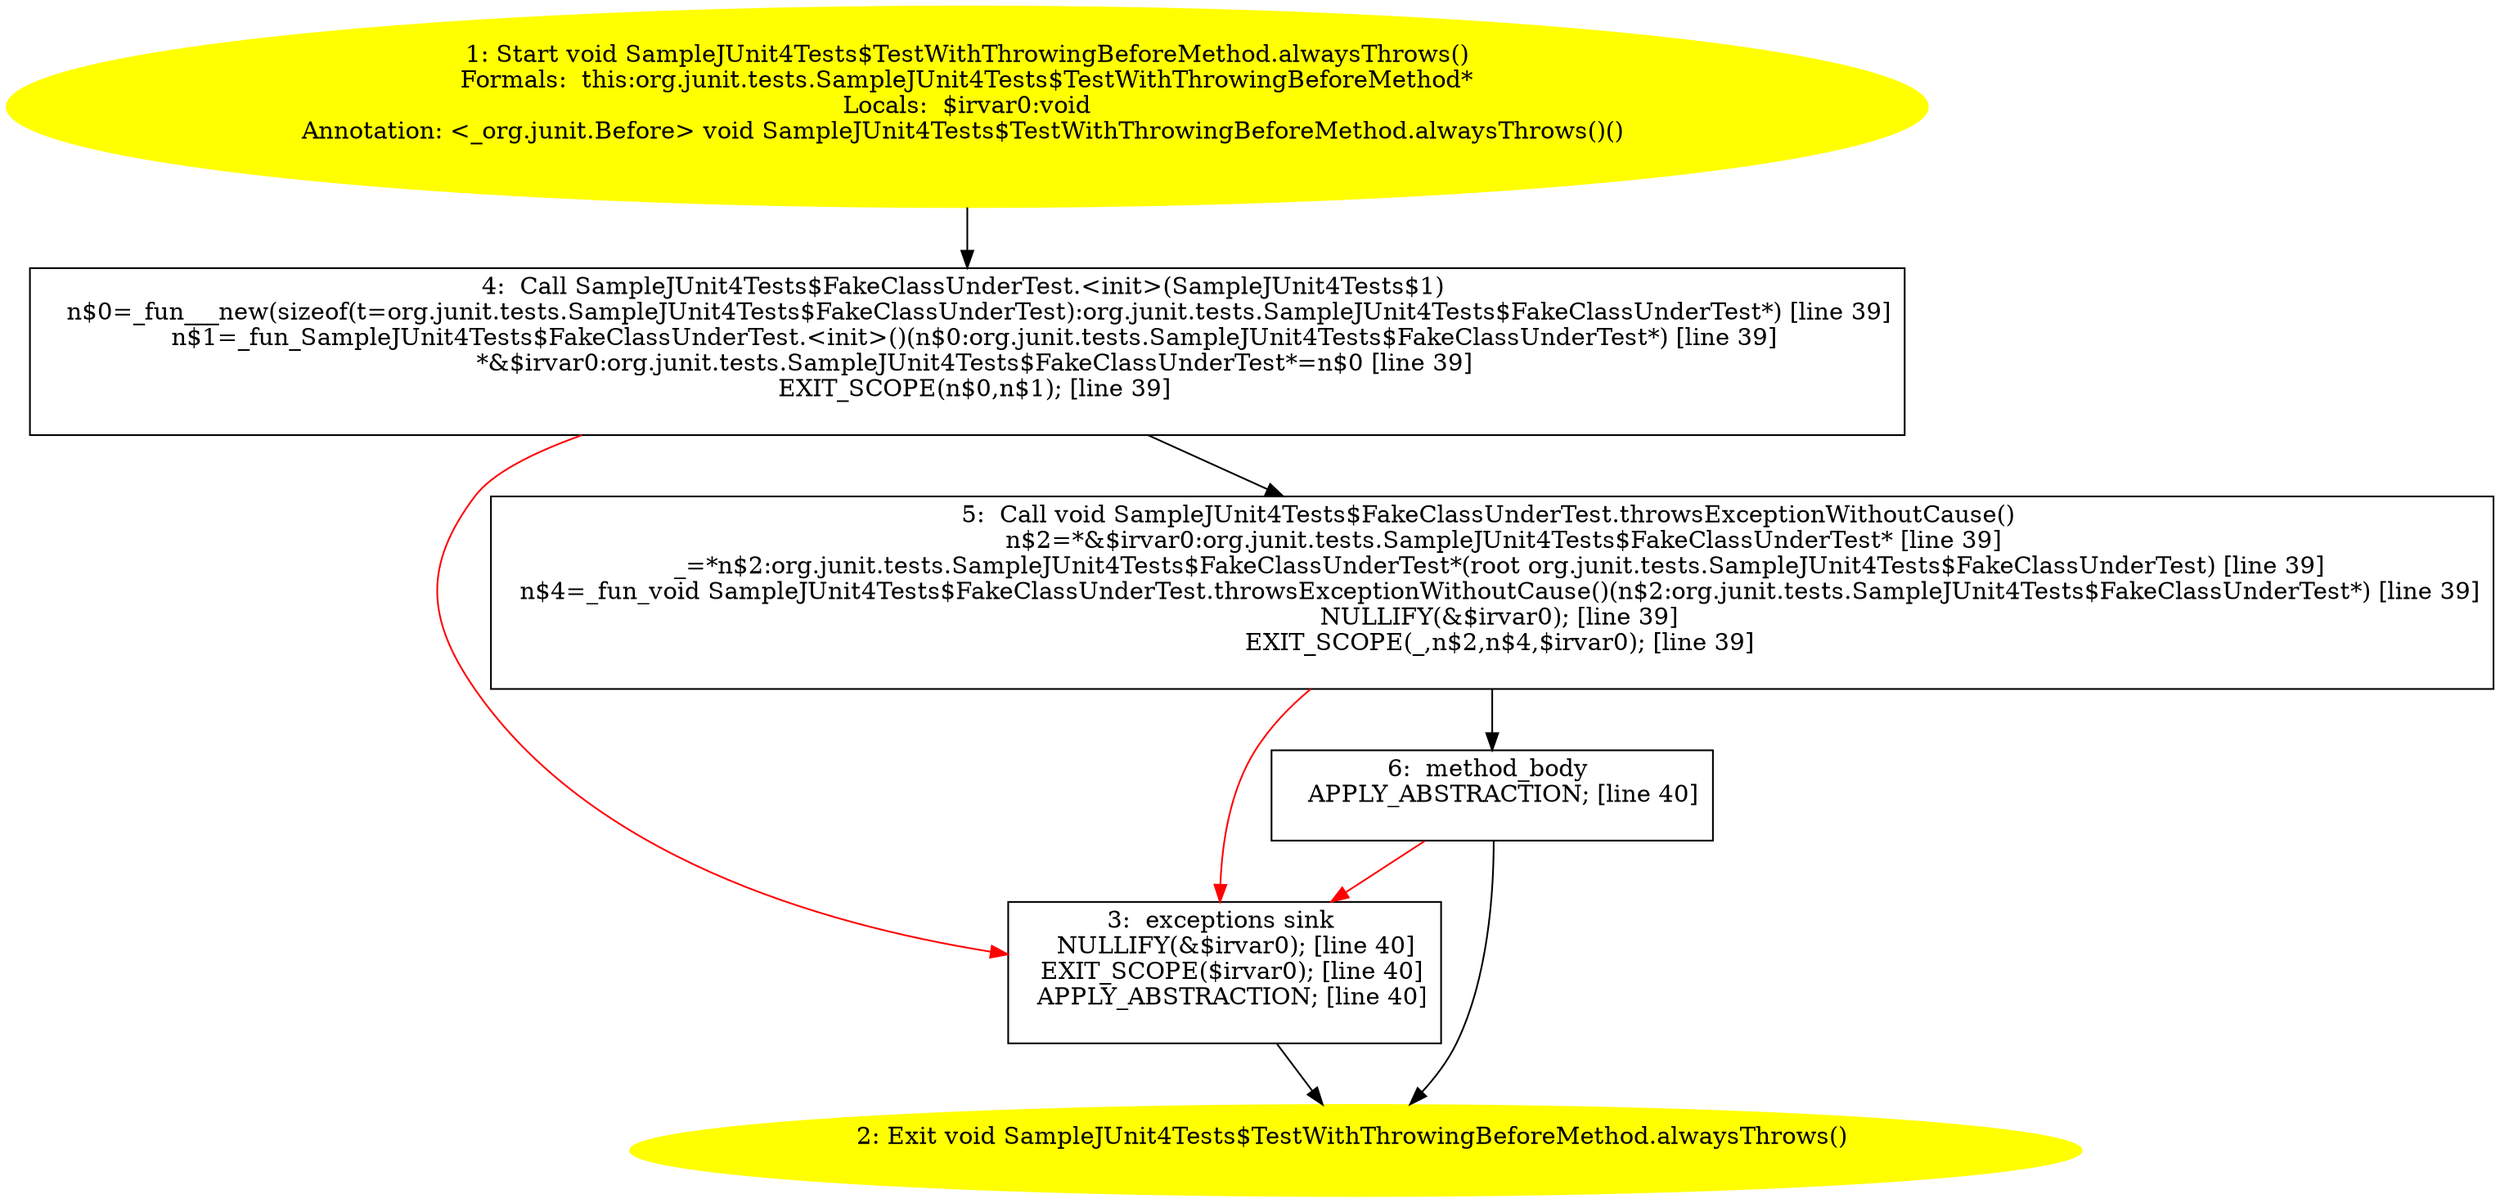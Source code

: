 /* @generated */
digraph cfg {
"org.junit.tests.SampleJUnit4Tests$TestWithThrowingBeforeMethod.alwaysThrows():void.419b8d20e655798f9d3c555f0a1f6f15_1" [label="1: Start void SampleJUnit4Tests$TestWithThrowingBeforeMethod.alwaysThrows()\nFormals:  this:org.junit.tests.SampleJUnit4Tests$TestWithThrowingBeforeMethod*\nLocals:  $irvar0:void\nAnnotation: <_org.junit.Before> void SampleJUnit4Tests$TestWithThrowingBeforeMethod.alwaysThrows()() \n  " color=yellow style=filled]
	

	 "org.junit.tests.SampleJUnit4Tests$TestWithThrowingBeforeMethod.alwaysThrows():void.419b8d20e655798f9d3c555f0a1f6f15_1" -> "org.junit.tests.SampleJUnit4Tests$TestWithThrowingBeforeMethod.alwaysThrows():void.419b8d20e655798f9d3c555f0a1f6f15_4" ;
"org.junit.tests.SampleJUnit4Tests$TestWithThrowingBeforeMethod.alwaysThrows():void.419b8d20e655798f9d3c555f0a1f6f15_2" [label="2: Exit void SampleJUnit4Tests$TestWithThrowingBeforeMethod.alwaysThrows() \n  " color=yellow style=filled]
	

"org.junit.tests.SampleJUnit4Tests$TestWithThrowingBeforeMethod.alwaysThrows():void.419b8d20e655798f9d3c555f0a1f6f15_3" [label="3:  exceptions sink \n   NULLIFY(&$irvar0); [line 40]\n  EXIT_SCOPE($irvar0); [line 40]\n  APPLY_ABSTRACTION; [line 40]\n " shape="box"]
	

	 "org.junit.tests.SampleJUnit4Tests$TestWithThrowingBeforeMethod.alwaysThrows():void.419b8d20e655798f9d3c555f0a1f6f15_3" -> "org.junit.tests.SampleJUnit4Tests$TestWithThrowingBeforeMethod.alwaysThrows():void.419b8d20e655798f9d3c555f0a1f6f15_2" ;
"org.junit.tests.SampleJUnit4Tests$TestWithThrowingBeforeMethod.alwaysThrows():void.419b8d20e655798f9d3c555f0a1f6f15_4" [label="4:  Call SampleJUnit4Tests$FakeClassUnderTest.<init>(SampleJUnit4Tests$1) \n   n$0=_fun___new(sizeof(t=org.junit.tests.SampleJUnit4Tests$FakeClassUnderTest):org.junit.tests.SampleJUnit4Tests$FakeClassUnderTest*) [line 39]\n  n$1=_fun_SampleJUnit4Tests$FakeClassUnderTest.<init>()(n$0:org.junit.tests.SampleJUnit4Tests$FakeClassUnderTest*) [line 39]\n  *&$irvar0:org.junit.tests.SampleJUnit4Tests$FakeClassUnderTest*=n$0 [line 39]\n  EXIT_SCOPE(n$0,n$1); [line 39]\n " shape="box"]
	

	 "org.junit.tests.SampleJUnit4Tests$TestWithThrowingBeforeMethod.alwaysThrows():void.419b8d20e655798f9d3c555f0a1f6f15_4" -> "org.junit.tests.SampleJUnit4Tests$TestWithThrowingBeforeMethod.alwaysThrows():void.419b8d20e655798f9d3c555f0a1f6f15_5" ;
	 "org.junit.tests.SampleJUnit4Tests$TestWithThrowingBeforeMethod.alwaysThrows():void.419b8d20e655798f9d3c555f0a1f6f15_4" -> "org.junit.tests.SampleJUnit4Tests$TestWithThrowingBeforeMethod.alwaysThrows():void.419b8d20e655798f9d3c555f0a1f6f15_3" [color="red" ];
"org.junit.tests.SampleJUnit4Tests$TestWithThrowingBeforeMethod.alwaysThrows():void.419b8d20e655798f9d3c555f0a1f6f15_5" [label="5:  Call void SampleJUnit4Tests$FakeClassUnderTest.throwsExceptionWithoutCause() \n   n$2=*&$irvar0:org.junit.tests.SampleJUnit4Tests$FakeClassUnderTest* [line 39]\n  _=*n$2:org.junit.tests.SampleJUnit4Tests$FakeClassUnderTest*(root org.junit.tests.SampleJUnit4Tests$FakeClassUnderTest) [line 39]\n  n$4=_fun_void SampleJUnit4Tests$FakeClassUnderTest.throwsExceptionWithoutCause()(n$2:org.junit.tests.SampleJUnit4Tests$FakeClassUnderTest*) [line 39]\n  NULLIFY(&$irvar0); [line 39]\n  EXIT_SCOPE(_,n$2,n$4,$irvar0); [line 39]\n " shape="box"]
	

	 "org.junit.tests.SampleJUnit4Tests$TestWithThrowingBeforeMethod.alwaysThrows():void.419b8d20e655798f9d3c555f0a1f6f15_5" -> "org.junit.tests.SampleJUnit4Tests$TestWithThrowingBeforeMethod.alwaysThrows():void.419b8d20e655798f9d3c555f0a1f6f15_6" ;
	 "org.junit.tests.SampleJUnit4Tests$TestWithThrowingBeforeMethod.alwaysThrows():void.419b8d20e655798f9d3c555f0a1f6f15_5" -> "org.junit.tests.SampleJUnit4Tests$TestWithThrowingBeforeMethod.alwaysThrows():void.419b8d20e655798f9d3c555f0a1f6f15_3" [color="red" ];
"org.junit.tests.SampleJUnit4Tests$TestWithThrowingBeforeMethod.alwaysThrows():void.419b8d20e655798f9d3c555f0a1f6f15_6" [label="6:  method_body \n   APPLY_ABSTRACTION; [line 40]\n " shape="box"]
	

	 "org.junit.tests.SampleJUnit4Tests$TestWithThrowingBeforeMethod.alwaysThrows():void.419b8d20e655798f9d3c555f0a1f6f15_6" -> "org.junit.tests.SampleJUnit4Tests$TestWithThrowingBeforeMethod.alwaysThrows():void.419b8d20e655798f9d3c555f0a1f6f15_2" ;
	 "org.junit.tests.SampleJUnit4Tests$TestWithThrowingBeforeMethod.alwaysThrows():void.419b8d20e655798f9d3c555f0a1f6f15_6" -> "org.junit.tests.SampleJUnit4Tests$TestWithThrowingBeforeMethod.alwaysThrows():void.419b8d20e655798f9d3c555f0a1f6f15_3" [color="red" ];
}
